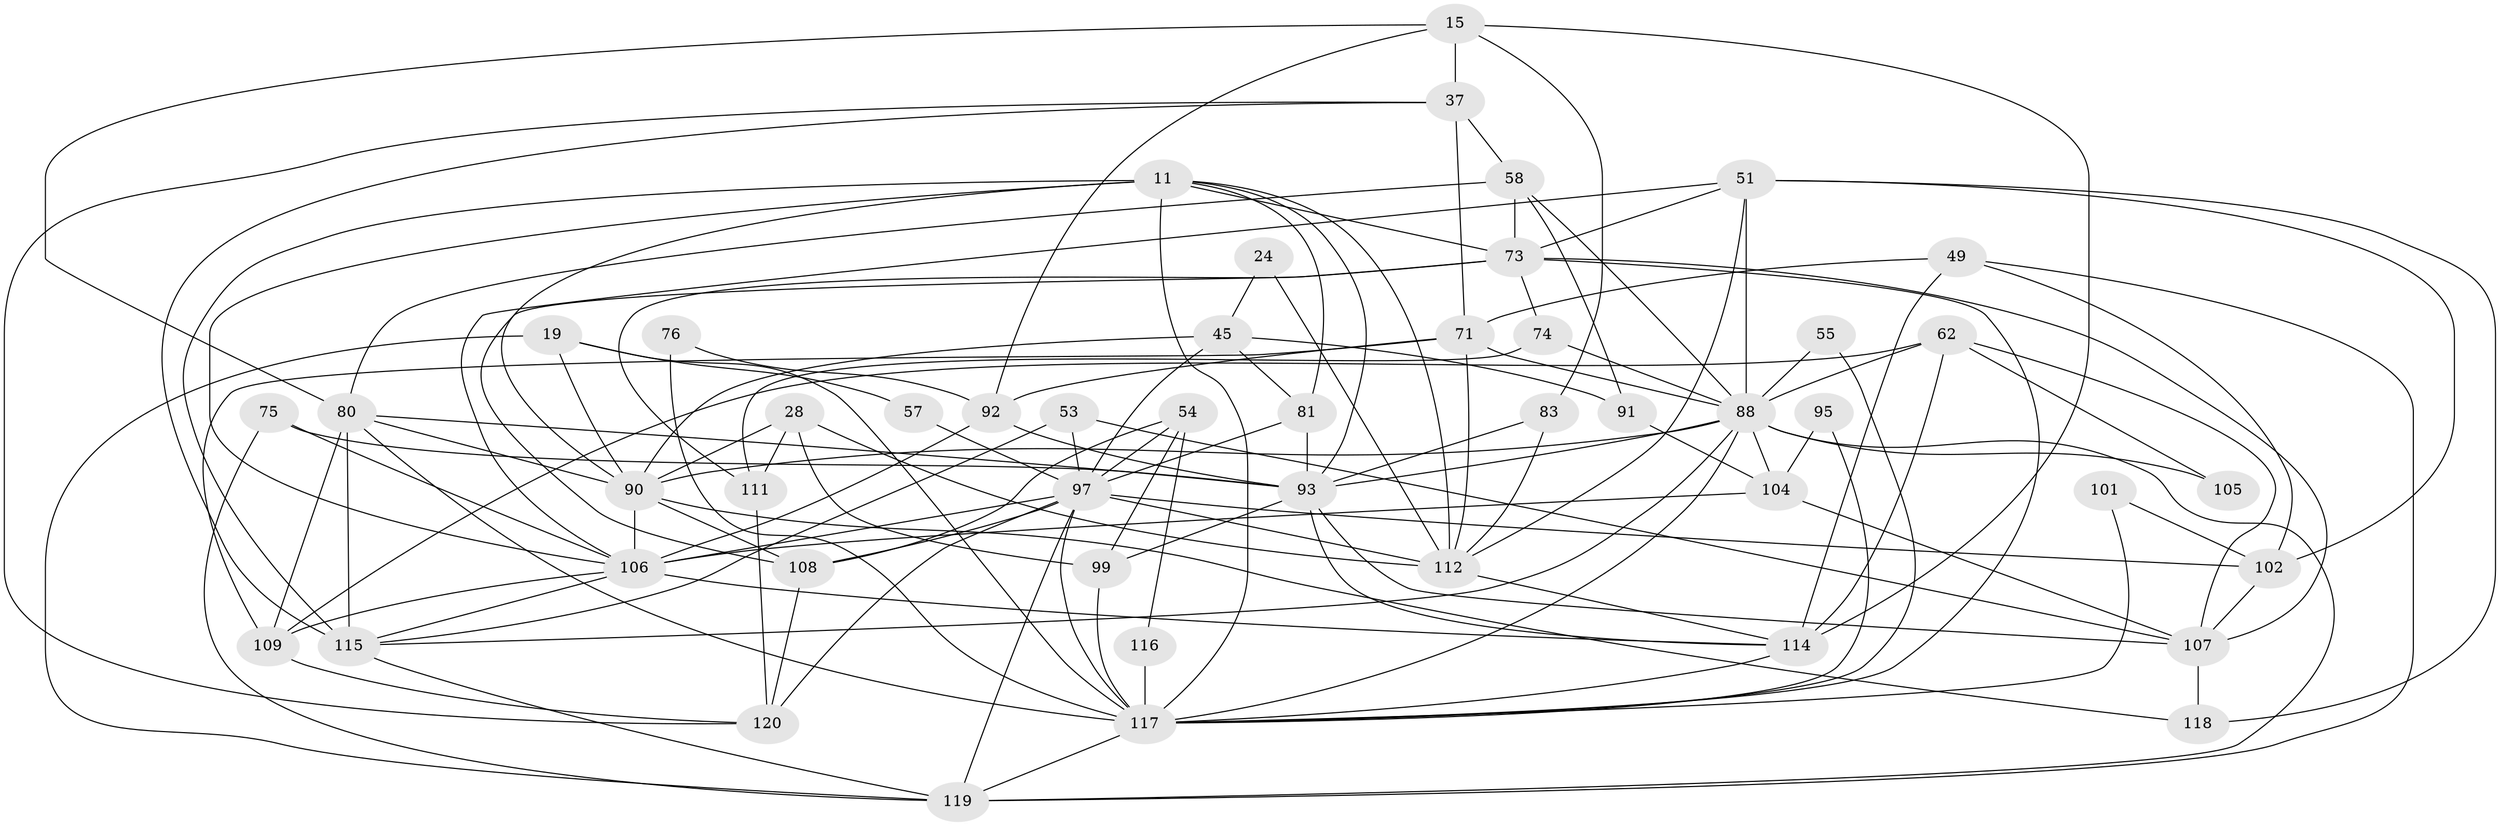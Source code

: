 // original degree distribution, {4: 0.25, 6: 0.13333333333333333, 3: 0.2833333333333333, 5: 0.175, 8: 0.016666666666666666, 2: 0.13333333333333333, 9: 0.008333333333333333}
// Generated by graph-tools (version 1.1) at 2025/53/03/04/25 21:53:38]
// undirected, 48 vertices, 128 edges
graph export_dot {
graph [start="1"]
  node [color=gray90,style=filled];
  11 [super="+2"];
  15;
  19;
  24;
  28 [super="+25"];
  37;
  45 [super="+12"];
  49;
  51;
  53 [super="+23"];
  54;
  55;
  57;
  58;
  62 [super="+27"];
  71 [super="+63"];
  73 [super="+18"];
  74 [super="+65"];
  75 [super="+35"];
  76;
  80 [super="+1+64"];
  81 [super="+60"];
  83;
  88 [super="+77+84"];
  90 [super="+10+32+46"];
  91;
  92;
  93 [super="+48+7+79"];
  95;
  97 [super="+5+47+17+59+66"];
  99;
  101;
  102 [super="+94"];
  104;
  105;
  106 [super="+22+42+72+44"];
  107 [super="+8+14"];
  108 [super="+68"];
  109;
  111 [super="+98"];
  112 [super="+87+103"];
  114 [super="+113"];
  115 [super="+110+67"];
  116;
  117 [super="+40+69+89"];
  118;
  119 [super="+41+86"];
  120 [super="+36"];
  11 -- 73 [weight=2];
  11 -- 90 [weight=2];
  11 -- 115;
  11 -- 117 [weight=3];
  11 -- 93;
  11 -- 106;
  11 -- 112;
  11 -- 81;
  15 -- 92;
  15 -- 114;
  15 -- 37;
  15 -- 80;
  15 -- 83;
  19 -- 57;
  19 -- 119 [weight=2];
  19 -- 90;
  19 -- 117;
  24 -- 45;
  24 -- 112;
  28 -- 99 [weight=2];
  28 -- 112;
  28 -- 90;
  28 -- 111;
  37 -- 58;
  37 -- 71 [weight=2];
  37 -- 115;
  37 -- 120;
  45 -- 91;
  45 -- 90 [weight=2];
  45 -- 97 [weight=3];
  45 -- 81;
  49 -- 71;
  49 -- 119;
  49 -- 114;
  49 -- 102;
  51 -- 118;
  51 -- 73;
  51 -- 102 [weight=2];
  51 -- 106;
  51 -- 112 [weight=2];
  51 -- 88;
  53 -- 115;
  53 -- 107 [weight=2];
  53 -- 97;
  54 -- 99;
  54 -- 116;
  54 -- 97 [weight=2];
  54 -- 108;
  55 -- 117;
  55 -- 88;
  57 -- 97;
  58 -- 91;
  58 -- 73;
  58 -- 80;
  58 -- 88;
  62 -- 109;
  62 -- 114 [weight=3];
  62 -- 105;
  62 -- 107 [weight=2];
  62 -- 88;
  71 -- 109;
  71 -- 92;
  71 -- 112;
  71 -- 88;
  73 -- 108 [weight=2];
  73 -- 111;
  73 -- 107;
  73 -- 74;
  73 -- 117;
  74 -- 88;
  74 -- 111;
  75 -- 93;
  75 -- 119;
  75 -- 106;
  76 -- 117;
  76 -- 92;
  80 -- 115 [weight=2];
  80 -- 117 [weight=3];
  80 -- 90 [weight=2];
  80 -- 109;
  80 -- 93 [weight=2];
  81 -- 93;
  81 -- 97;
  83 -- 112;
  83 -- 93;
  88 -- 117;
  88 -- 115 [weight=4];
  88 -- 90;
  88 -- 104;
  88 -- 105;
  88 -- 119;
  88 -- 93 [weight=3];
  90 -- 118;
  90 -- 108;
  90 -- 106 [weight=2];
  91 -- 104;
  92 -- 93;
  92 -- 106;
  93 -- 99;
  93 -- 114;
  93 -- 107;
  95 -- 104;
  95 -- 117;
  97 -- 120 [weight=2];
  97 -- 119 [weight=2];
  97 -- 102 [weight=2];
  97 -- 108;
  97 -- 117;
  97 -- 106;
  97 -- 112 [weight=3];
  99 -- 117;
  101 -- 117;
  101 -- 102;
  102 -- 107;
  104 -- 106;
  104 -- 107;
  106 -- 109;
  106 -- 115;
  106 -- 114;
  107 -- 118;
  108 -- 120;
  109 -- 120;
  111 -- 120;
  112 -- 114;
  114 -- 117 [weight=2];
  115 -- 119;
  116 -- 117;
  117 -- 119 [weight=3];
}
